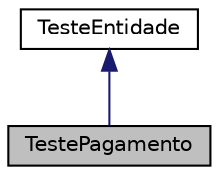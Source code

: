 digraph "TestePagamento"
{
 // LATEX_PDF_SIZE
  edge [fontname="Helvetica",fontsize="10",labelfontname="Helvetica",labelfontsize="10"];
  node [fontname="Helvetica",fontsize="10",shape=record];
  Node1 [label="TestePagamento",height=0.2,width=0.4,color="black", fillcolor="grey75", style="filled", fontcolor="black",tooltip="Classe para testar a entidade Pagamento."];
  Node2 -> Node1 [dir="back",color="midnightblue",fontsize="10",style="solid",fontname="Helvetica"];
  Node2 [label="TesteEntidade",height=0.2,width=0.4,color="black", fillcolor="white", style="filled",URL="$classTesteEntidade.html",tooltip="Classe abstrata que representa um teste de entidade generico."];
}
